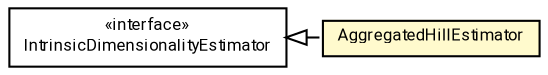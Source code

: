 #!/usr/local/bin/dot
#
# Class diagram 
# Generated by UMLGraph version R5_7_2-60-g0e99a6 (http://www.spinellis.gr/umlgraph/)
#

digraph G {
	graph [fontnames="svg"]
	edge [fontname="Roboto",fontsize=7,labelfontname="Roboto",labelfontsize=7,color="black"];
	node [fontname="Roboto",fontcolor="black",fontsize=8,shape=plaintext,margin=0,width=0,height=0];
	nodesep=0.15;
	ranksep=0.25;
	rankdir=LR;
	// de.lmu.ifi.dbs.elki.math.statistics.intrinsicdimensionality.AggregatedHillEstimator
	c1500431 [label=<<table title="de.lmu.ifi.dbs.elki.math.statistics.intrinsicdimensionality.AggregatedHillEstimator" border="0" cellborder="1" cellspacing="0" cellpadding="2" bgcolor="lemonChiffon" href="AggregatedHillEstimator.html" target="_parent">
		<tr><td><table border="0" cellspacing="0" cellpadding="1">
		<tr><td align="center" balign="center"> <font face="Roboto">AggregatedHillEstimator</font> </td></tr>
		</table></td></tr>
		</table>>, URL="AggregatedHillEstimator.html"];
	// de.lmu.ifi.dbs.elki.math.statistics.intrinsicdimensionality.IntrinsicDimensionalityEstimator
	c1500433 [label=<<table title="de.lmu.ifi.dbs.elki.math.statistics.intrinsicdimensionality.IntrinsicDimensionalityEstimator" border="0" cellborder="1" cellspacing="0" cellpadding="2" href="IntrinsicDimensionalityEstimator.html" target="_parent">
		<tr><td><table border="0" cellspacing="0" cellpadding="1">
		<tr><td align="center" balign="center"> &#171;interface&#187; </td></tr>
		<tr><td align="center" balign="center"> <font face="Roboto">IntrinsicDimensionalityEstimator</font> </td></tr>
		</table></td></tr>
		</table>>, URL="IntrinsicDimensionalityEstimator.html"];
	// de.lmu.ifi.dbs.elki.math.statistics.intrinsicdimensionality.AggregatedHillEstimator implements de.lmu.ifi.dbs.elki.math.statistics.intrinsicdimensionality.IntrinsicDimensionalityEstimator
	c1500433 -> c1500431 [arrowtail=empty,style=dashed,dir=back,weight=9];
}

